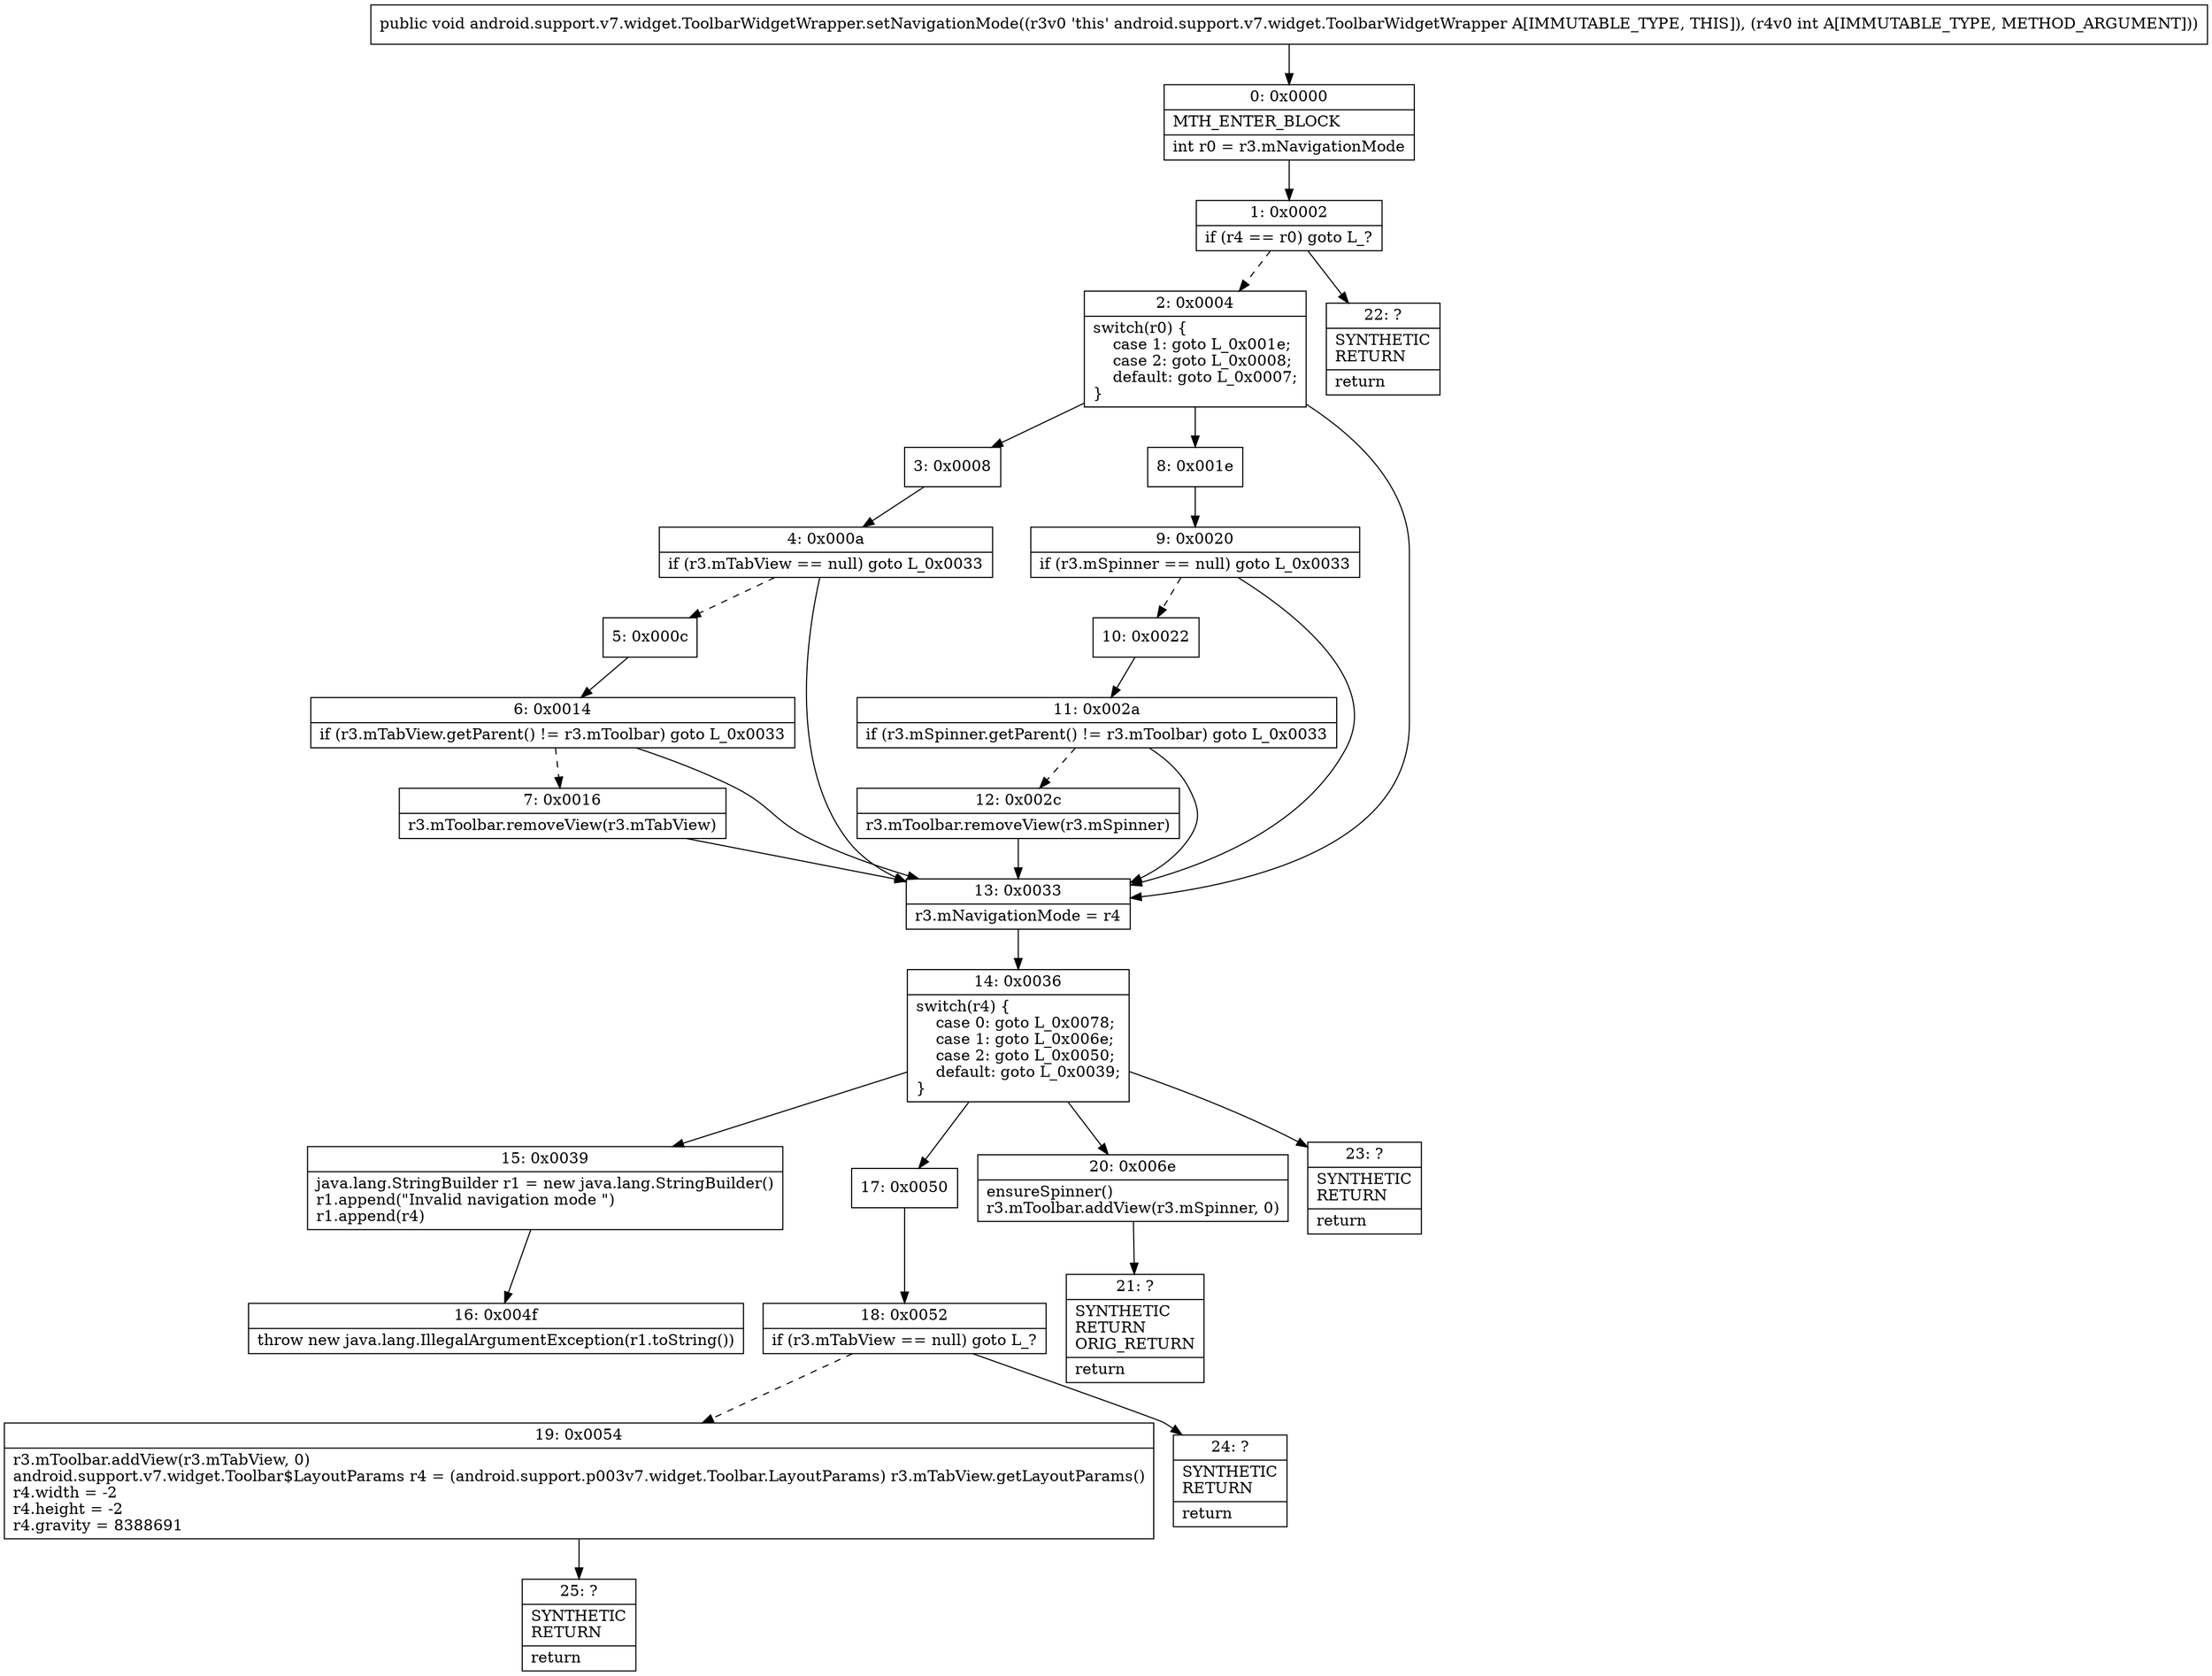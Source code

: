 digraph "CFG forandroid.support.v7.widget.ToolbarWidgetWrapper.setNavigationMode(I)V" {
Node_0 [shape=record,label="{0\:\ 0x0000|MTH_ENTER_BLOCK\l|int r0 = r3.mNavigationMode\l}"];
Node_1 [shape=record,label="{1\:\ 0x0002|if (r4 == r0) goto L_?\l}"];
Node_2 [shape=record,label="{2\:\ 0x0004|switch(r0) \{\l    case 1: goto L_0x001e;\l    case 2: goto L_0x0008;\l    default: goto L_0x0007;\l\}\l}"];
Node_3 [shape=record,label="{3\:\ 0x0008}"];
Node_4 [shape=record,label="{4\:\ 0x000a|if (r3.mTabView == null) goto L_0x0033\l}"];
Node_5 [shape=record,label="{5\:\ 0x000c}"];
Node_6 [shape=record,label="{6\:\ 0x0014|if (r3.mTabView.getParent() != r3.mToolbar) goto L_0x0033\l}"];
Node_7 [shape=record,label="{7\:\ 0x0016|r3.mToolbar.removeView(r3.mTabView)\l}"];
Node_8 [shape=record,label="{8\:\ 0x001e}"];
Node_9 [shape=record,label="{9\:\ 0x0020|if (r3.mSpinner == null) goto L_0x0033\l}"];
Node_10 [shape=record,label="{10\:\ 0x0022}"];
Node_11 [shape=record,label="{11\:\ 0x002a|if (r3.mSpinner.getParent() != r3.mToolbar) goto L_0x0033\l}"];
Node_12 [shape=record,label="{12\:\ 0x002c|r3.mToolbar.removeView(r3.mSpinner)\l}"];
Node_13 [shape=record,label="{13\:\ 0x0033|r3.mNavigationMode = r4\l}"];
Node_14 [shape=record,label="{14\:\ 0x0036|switch(r4) \{\l    case 0: goto L_0x0078;\l    case 1: goto L_0x006e;\l    case 2: goto L_0x0050;\l    default: goto L_0x0039;\l\}\l}"];
Node_15 [shape=record,label="{15\:\ 0x0039|java.lang.StringBuilder r1 = new java.lang.StringBuilder()\lr1.append(\"Invalid navigation mode \")\lr1.append(r4)\l}"];
Node_16 [shape=record,label="{16\:\ 0x004f|throw new java.lang.IllegalArgumentException(r1.toString())\l}"];
Node_17 [shape=record,label="{17\:\ 0x0050}"];
Node_18 [shape=record,label="{18\:\ 0x0052|if (r3.mTabView == null) goto L_?\l}"];
Node_19 [shape=record,label="{19\:\ 0x0054|r3.mToolbar.addView(r3.mTabView, 0)\landroid.support.v7.widget.Toolbar$LayoutParams r4 = (android.support.p003v7.widget.Toolbar.LayoutParams) r3.mTabView.getLayoutParams()\lr4.width = \-2\lr4.height = \-2\lr4.gravity = 8388691\l}"];
Node_20 [shape=record,label="{20\:\ 0x006e|ensureSpinner()\lr3.mToolbar.addView(r3.mSpinner, 0)\l}"];
Node_21 [shape=record,label="{21\:\ ?|SYNTHETIC\lRETURN\lORIG_RETURN\l|return\l}"];
Node_22 [shape=record,label="{22\:\ ?|SYNTHETIC\lRETURN\l|return\l}"];
Node_23 [shape=record,label="{23\:\ ?|SYNTHETIC\lRETURN\l|return\l}"];
Node_24 [shape=record,label="{24\:\ ?|SYNTHETIC\lRETURN\l|return\l}"];
Node_25 [shape=record,label="{25\:\ ?|SYNTHETIC\lRETURN\l|return\l}"];
MethodNode[shape=record,label="{public void android.support.v7.widget.ToolbarWidgetWrapper.setNavigationMode((r3v0 'this' android.support.v7.widget.ToolbarWidgetWrapper A[IMMUTABLE_TYPE, THIS]), (r4v0 int A[IMMUTABLE_TYPE, METHOD_ARGUMENT])) }"];
MethodNode -> Node_0;
Node_0 -> Node_1;
Node_1 -> Node_2[style=dashed];
Node_1 -> Node_22;
Node_2 -> Node_3;
Node_2 -> Node_8;
Node_2 -> Node_13;
Node_3 -> Node_4;
Node_4 -> Node_5[style=dashed];
Node_4 -> Node_13;
Node_5 -> Node_6;
Node_6 -> Node_7[style=dashed];
Node_6 -> Node_13;
Node_7 -> Node_13;
Node_8 -> Node_9;
Node_9 -> Node_10[style=dashed];
Node_9 -> Node_13;
Node_10 -> Node_11;
Node_11 -> Node_12[style=dashed];
Node_11 -> Node_13;
Node_12 -> Node_13;
Node_13 -> Node_14;
Node_14 -> Node_15;
Node_14 -> Node_17;
Node_14 -> Node_20;
Node_14 -> Node_23;
Node_15 -> Node_16;
Node_17 -> Node_18;
Node_18 -> Node_19[style=dashed];
Node_18 -> Node_24;
Node_19 -> Node_25;
Node_20 -> Node_21;
}

